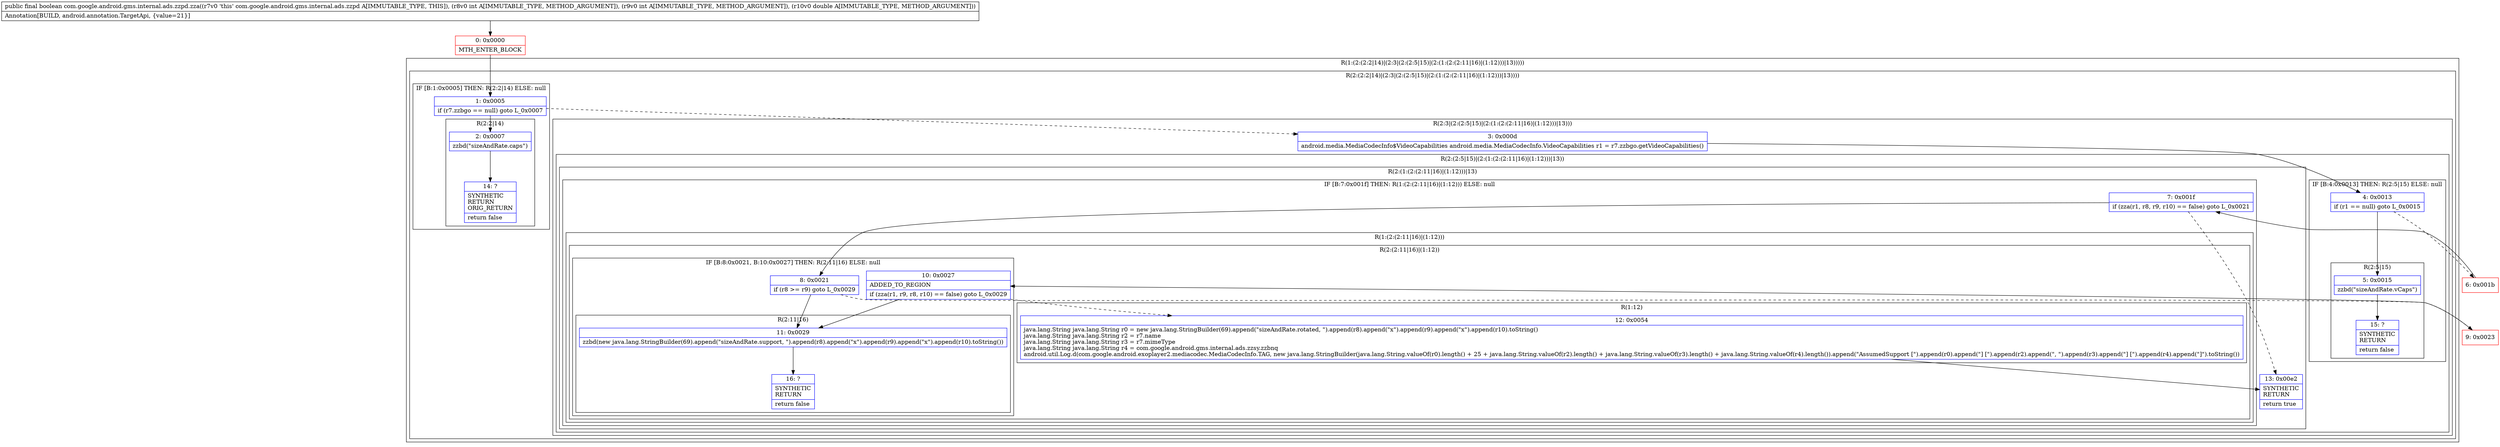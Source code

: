 digraph "CFG forcom.google.android.gms.internal.ads.zzpd.zza(IID)Z" {
subgraph cluster_Region_66068168 {
label = "R(1:(2:(2:2|14)|(2:3|(2:(2:5|15)|(2:(1:(2:(2:11|16)|(1:12)))|13)))))";
node [shape=record,color=blue];
subgraph cluster_Region_355556726 {
label = "R(2:(2:2|14)|(2:3|(2:(2:5|15)|(2:(1:(2:(2:11|16)|(1:12)))|13))))";
node [shape=record,color=blue];
subgraph cluster_IfRegion_1612476033 {
label = "IF [B:1:0x0005] THEN: R(2:2|14) ELSE: null";
node [shape=record,color=blue];
Node_1 [shape=record,label="{1\:\ 0x0005|if (r7.zzbgo == null) goto L_0x0007\l}"];
subgraph cluster_Region_2142915548 {
label = "R(2:2|14)";
node [shape=record,color=blue];
Node_2 [shape=record,label="{2\:\ 0x0007|zzbd(\"sizeAndRate.caps\")\l}"];
Node_14 [shape=record,label="{14\:\ ?|SYNTHETIC\lRETURN\lORIG_RETURN\l|return false\l}"];
}
}
subgraph cluster_Region_1358292668 {
label = "R(2:3|(2:(2:5|15)|(2:(1:(2:(2:11|16)|(1:12)))|13)))";
node [shape=record,color=blue];
Node_3 [shape=record,label="{3\:\ 0x000d|android.media.MediaCodecInfo$VideoCapabilities android.media.MediaCodecInfo.VideoCapabilities r1 = r7.zzbgo.getVideoCapabilities()\l}"];
subgraph cluster_Region_2092895421 {
label = "R(2:(2:5|15)|(2:(1:(2:(2:11|16)|(1:12)))|13))";
node [shape=record,color=blue];
subgraph cluster_IfRegion_1102786507 {
label = "IF [B:4:0x0013] THEN: R(2:5|15) ELSE: null";
node [shape=record,color=blue];
Node_4 [shape=record,label="{4\:\ 0x0013|if (r1 == null) goto L_0x0015\l}"];
subgraph cluster_Region_1668949169 {
label = "R(2:5|15)";
node [shape=record,color=blue];
Node_5 [shape=record,label="{5\:\ 0x0015|zzbd(\"sizeAndRate.vCaps\")\l}"];
Node_15 [shape=record,label="{15\:\ ?|SYNTHETIC\lRETURN\l|return false\l}"];
}
}
subgraph cluster_Region_1611740729 {
label = "R(2:(1:(2:(2:11|16)|(1:12)))|13)";
node [shape=record,color=blue];
subgraph cluster_IfRegion_1054636071 {
label = "IF [B:7:0x001f] THEN: R(1:(2:(2:11|16)|(1:12))) ELSE: null";
node [shape=record,color=blue];
Node_7 [shape=record,label="{7\:\ 0x001f|if (zza(r1, r8, r9, r10) == false) goto L_0x0021\l}"];
subgraph cluster_Region_1306027340 {
label = "R(1:(2:(2:11|16)|(1:12)))";
node [shape=record,color=blue];
subgraph cluster_Region_1225147054 {
label = "R(2:(2:11|16)|(1:12))";
node [shape=record,color=blue];
subgraph cluster_IfRegion_267714695 {
label = "IF [B:8:0x0021, B:10:0x0027] THEN: R(2:11|16) ELSE: null";
node [shape=record,color=blue];
Node_8 [shape=record,label="{8\:\ 0x0021|if (r8 \>= r9) goto L_0x0029\l}"];
Node_10 [shape=record,label="{10\:\ 0x0027|ADDED_TO_REGION\l|if (zza(r1, r9, r8, r10) == false) goto L_0x0029\l}"];
subgraph cluster_Region_2070653075 {
label = "R(2:11|16)";
node [shape=record,color=blue];
Node_11 [shape=record,label="{11\:\ 0x0029|zzbd(new java.lang.StringBuilder(69).append(\"sizeAndRate.support, \").append(r8).append(\"x\").append(r9).append(\"x\").append(r10).toString())\l}"];
Node_16 [shape=record,label="{16\:\ ?|SYNTHETIC\lRETURN\l|return false\l}"];
}
}
subgraph cluster_Region_1892341699 {
label = "R(1:12)";
node [shape=record,color=blue];
Node_12 [shape=record,label="{12\:\ 0x0054|java.lang.String java.lang.String r0 = new java.lang.StringBuilder(69).append(\"sizeAndRate.rotated, \").append(r8).append(\"x\").append(r9).append(\"x\").append(r10).toString()\ljava.lang.String java.lang.String r2 = r7.name\ljava.lang.String java.lang.String r3 = r7.mimeType\ljava.lang.String java.lang.String r4 = com.google.android.gms.internal.ads.zzsy.zzbnq\landroid.util.Log.d(com.google.android.exoplayer2.mediacodec.MediaCodecInfo.TAG, new java.lang.StringBuilder(java.lang.String.valueOf(r0).length() + 25 + java.lang.String.valueOf(r2).length() + java.lang.String.valueOf(r3).length() + java.lang.String.valueOf(r4).length()).append(\"AssumedSupport [\").append(r0).append(\"] [\").append(r2).append(\", \").append(r3).append(\"] [\").append(r4).append(\"]\").toString())\l}"];
}
}
}
}
Node_13 [shape=record,label="{13\:\ 0x00e2|SYNTHETIC\lRETURN\l|return true\l}"];
}
}
}
}
}
Node_0 [shape=record,color=red,label="{0\:\ 0x0000|MTH_ENTER_BLOCK\l}"];
Node_6 [shape=record,color=red,label="{6\:\ 0x001b}"];
Node_9 [shape=record,color=red,label="{9\:\ 0x0023}"];
MethodNode[shape=record,label="{public final boolean com.google.android.gms.internal.ads.zzpd.zza((r7v0 'this' com.google.android.gms.internal.ads.zzpd A[IMMUTABLE_TYPE, THIS]), (r8v0 int A[IMMUTABLE_TYPE, METHOD_ARGUMENT]), (r9v0 int A[IMMUTABLE_TYPE, METHOD_ARGUMENT]), (r10v0 double A[IMMUTABLE_TYPE, METHOD_ARGUMENT]))  | Annotation[BUILD, android.annotation.TargetApi, \{value=21\}]\l}"];
MethodNode -> Node_0;
Node_1 -> Node_2;
Node_1 -> Node_3[style=dashed];
Node_2 -> Node_14;
Node_3 -> Node_4;
Node_4 -> Node_5;
Node_4 -> Node_6[style=dashed];
Node_5 -> Node_15;
Node_7 -> Node_8;
Node_7 -> Node_13[style=dashed];
Node_8 -> Node_9[style=dashed];
Node_8 -> Node_11;
Node_10 -> Node_11;
Node_10 -> Node_12[style=dashed];
Node_11 -> Node_16;
Node_12 -> Node_13;
Node_0 -> Node_1;
Node_6 -> Node_7;
Node_9 -> Node_10;
}

